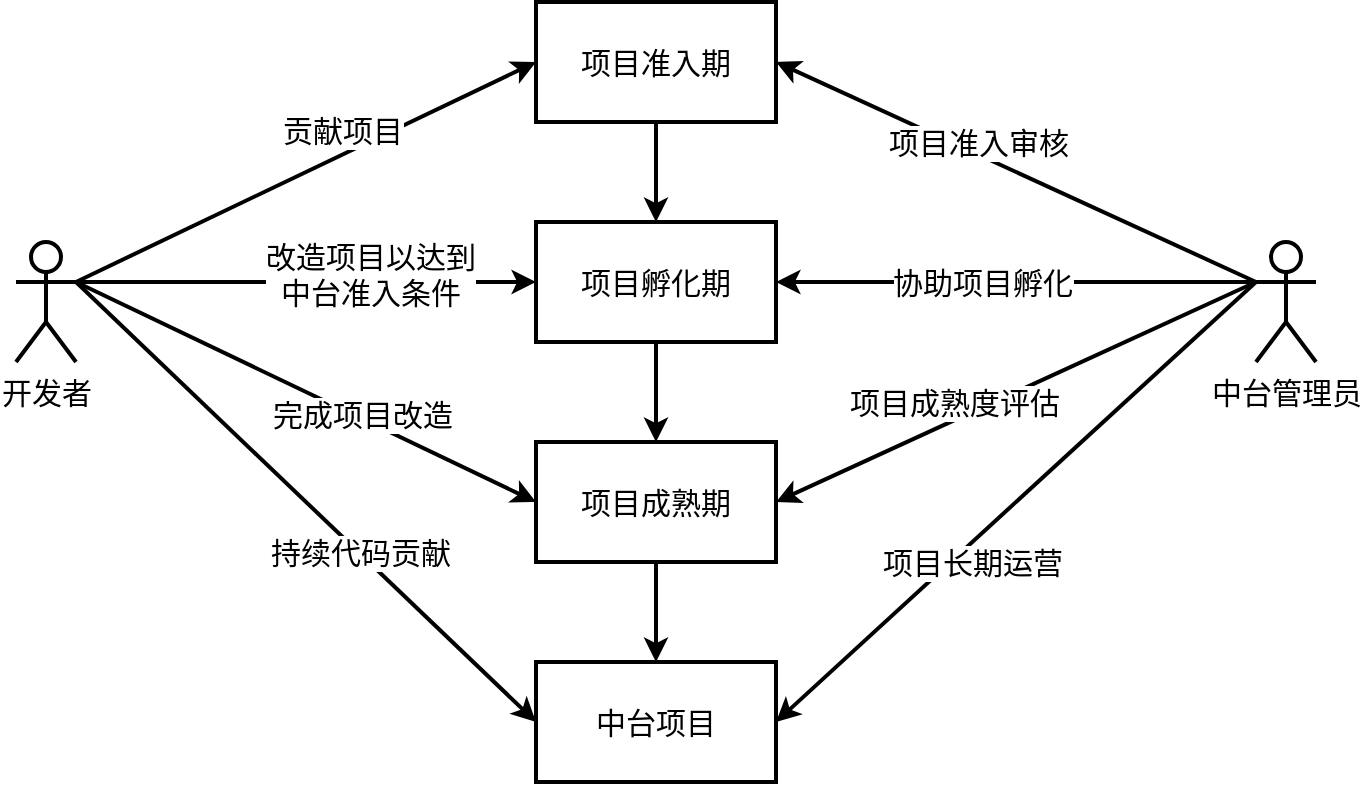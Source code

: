 <mxfile version="13.11.0" type="github">
  <diagram id="Fmt4JYkOpMf6JTTpeLZk" name="Page-1">
    <mxGraphModel dx="782" dy="657" grid="1" gridSize="10" guides="1" tooltips="1" connect="1" arrows="1" fold="1" page="1" pageScale="1" pageWidth="827" pageHeight="1169" math="0" shadow="0">
      <root>
        <mxCell id="0" />
        <mxCell id="1" parent="0" />
        <mxCell id="IUOu6LaZ3xwI3mmke3Tm-26" style="rounded=0;orthogonalLoop=1;jettySize=auto;html=1;exitX=1;exitY=0.333;exitDx=0;exitDy=0;exitPerimeter=0;entryX=0;entryY=0.5;entryDx=0;entryDy=0;strokeWidth=2;fontSize=15;" edge="1" parent="1" source="IUOu6LaZ3xwI3mmke3Tm-16" target="IUOu6LaZ3xwI3mmke3Tm-18">
          <mxGeometry relative="1" as="geometry" />
        </mxCell>
        <mxCell id="IUOu6LaZ3xwI3mmke3Tm-27" value="贡献项目" style="edgeLabel;html=1;align=center;verticalAlign=middle;resizable=0;points=[];fontSize=15;" vertex="1" connectable="0" parent="IUOu6LaZ3xwI3mmke3Tm-26">
          <mxGeometry x="-0.347" relative="1" as="geometry">
            <mxPoint x="58.01" y="-40.73" as="offset" />
          </mxGeometry>
        </mxCell>
        <mxCell id="IUOu6LaZ3xwI3mmke3Tm-28" value="改造项目以达到&lt;br&gt;中台准入条件" style="edgeStyle=none;rounded=0;orthogonalLoop=1;jettySize=auto;html=1;exitX=1;exitY=0.333;exitDx=0;exitDy=0;exitPerimeter=0;entryX=0;entryY=0.5;entryDx=0;entryDy=0;strokeWidth=2;fontSize=15;" edge="1" parent="1" source="IUOu6LaZ3xwI3mmke3Tm-16" target="IUOu6LaZ3xwI3mmke3Tm-20">
          <mxGeometry x="0.274" y="4" relative="1" as="geometry">
            <mxPoint as="offset" />
          </mxGeometry>
        </mxCell>
        <mxCell id="IUOu6LaZ3xwI3mmke3Tm-29" style="edgeStyle=none;rounded=0;orthogonalLoop=1;jettySize=auto;html=1;exitX=1;exitY=0.333;exitDx=0;exitDy=0;exitPerimeter=0;entryX=0;entryY=0.5;entryDx=0;entryDy=0;strokeWidth=2;fontSize=15;" edge="1" parent="1" source="IUOu6LaZ3xwI3mmke3Tm-16" target="IUOu6LaZ3xwI3mmke3Tm-21">
          <mxGeometry relative="1" as="geometry" />
        </mxCell>
        <mxCell id="IUOu6LaZ3xwI3mmke3Tm-30" value="完成项目改造" style="edgeLabel;html=1;align=center;verticalAlign=middle;resizable=0;points=[];fontSize=15;" vertex="1" connectable="0" parent="IUOu6LaZ3xwI3mmke3Tm-29">
          <mxGeometry x="0.23" y="2" relative="1" as="geometry">
            <mxPoint as="offset" />
          </mxGeometry>
        </mxCell>
        <mxCell id="IUOu6LaZ3xwI3mmke3Tm-31" style="edgeStyle=none;rounded=0;orthogonalLoop=1;jettySize=auto;html=1;exitX=1;exitY=0.333;exitDx=0;exitDy=0;exitPerimeter=0;entryX=0;entryY=0.5;entryDx=0;entryDy=0;strokeWidth=2;fontSize=15;" edge="1" parent="1" source="IUOu6LaZ3xwI3mmke3Tm-16" target="IUOu6LaZ3xwI3mmke3Tm-23">
          <mxGeometry relative="1" as="geometry" />
        </mxCell>
        <mxCell id="IUOu6LaZ3xwI3mmke3Tm-41" value="持续代码贡献" style="edgeLabel;html=1;align=center;verticalAlign=middle;resizable=0;points=[];fontSize=15;" vertex="1" connectable="0" parent="IUOu6LaZ3xwI3mmke3Tm-31">
          <mxGeometry x="0.227" relative="1" as="geometry">
            <mxPoint as="offset" />
          </mxGeometry>
        </mxCell>
        <mxCell id="IUOu6LaZ3xwI3mmke3Tm-16" value="开发者" style="shape=umlActor;verticalLabelPosition=bottom;verticalAlign=top;html=1;outlineConnect=0;strokeWidth=2;fontSize=15;" vertex="1" parent="1">
          <mxGeometry x="70" y="180" width="30" height="60" as="geometry" />
        </mxCell>
        <mxCell id="IUOu6LaZ3xwI3mmke3Tm-34" style="edgeStyle=none;rounded=0;orthogonalLoop=1;jettySize=auto;html=1;exitX=0;exitY=0.333;exitDx=0;exitDy=0;exitPerimeter=0;entryX=1;entryY=0.5;entryDx=0;entryDy=0;strokeWidth=2;fontSize=15;" edge="1" parent="1" source="IUOu6LaZ3xwI3mmke3Tm-17" target="IUOu6LaZ3xwI3mmke3Tm-18">
          <mxGeometry relative="1" as="geometry" />
        </mxCell>
        <mxCell id="IUOu6LaZ3xwI3mmke3Tm-35" value="项目准入审核" style="edgeLabel;html=1;align=center;verticalAlign=middle;resizable=0;points=[];fontSize=15;" vertex="1" connectable="0" parent="IUOu6LaZ3xwI3mmke3Tm-34">
          <mxGeometry x="0.218" relative="1" as="geometry">
            <mxPoint x="7.56" y="-3.18" as="offset" />
          </mxGeometry>
        </mxCell>
        <mxCell id="IUOu6LaZ3xwI3mmke3Tm-36" value="协助项目孵化" style="edgeStyle=none;rounded=0;orthogonalLoop=1;jettySize=auto;html=1;entryX=1;entryY=0.5;entryDx=0;entryDy=0;strokeWidth=2;fontSize=15;exitX=0;exitY=0.333;exitDx=0;exitDy=0;exitPerimeter=0;" edge="1" parent="1" source="IUOu6LaZ3xwI3mmke3Tm-17" target="IUOu6LaZ3xwI3mmke3Tm-20">
          <mxGeometry x="0.143" relative="1" as="geometry">
            <mxPoint x="660" y="200" as="sourcePoint" />
            <mxPoint as="offset" />
          </mxGeometry>
        </mxCell>
        <mxCell id="IUOu6LaZ3xwI3mmke3Tm-37" style="edgeStyle=none;rounded=0;orthogonalLoop=1;jettySize=auto;html=1;exitX=0;exitY=0.333;exitDx=0;exitDy=0;exitPerimeter=0;entryX=1;entryY=0.5;entryDx=0;entryDy=0;strokeWidth=2;fontSize=15;" edge="1" parent="1" source="IUOu6LaZ3xwI3mmke3Tm-17" target="IUOu6LaZ3xwI3mmke3Tm-21">
          <mxGeometry relative="1" as="geometry" />
        </mxCell>
        <mxCell id="IUOu6LaZ3xwI3mmke3Tm-38" value="项目成熟度评估" style="edgeLabel;html=1;align=center;verticalAlign=middle;resizable=0;points=[];fontSize=15;" vertex="1" connectable="0" parent="IUOu6LaZ3xwI3mmke3Tm-37">
          <mxGeometry x="0.423" y="1" relative="1" as="geometry">
            <mxPoint x="19.24" y="-19.3" as="offset" />
          </mxGeometry>
        </mxCell>
        <mxCell id="IUOu6LaZ3xwI3mmke3Tm-39" style="edgeStyle=none;rounded=0;orthogonalLoop=1;jettySize=auto;html=1;exitX=0;exitY=0.333;exitDx=0;exitDy=0;exitPerimeter=0;entryX=1;entryY=0.5;entryDx=0;entryDy=0;strokeWidth=2;fontSize=15;" edge="1" parent="1" source="IUOu6LaZ3xwI3mmke3Tm-17" target="IUOu6LaZ3xwI3mmke3Tm-23">
          <mxGeometry relative="1" as="geometry" />
        </mxCell>
        <mxCell id="IUOu6LaZ3xwI3mmke3Tm-40" value="项目长期运营" style="edgeLabel;html=1;align=center;verticalAlign=middle;resizable=0;points=[];fontSize=15;" vertex="1" connectable="0" parent="IUOu6LaZ3xwI3mmke3Tm-39">
          <mxGeometry x="0.516" y="2" relative="1" as="geometry">
            <mxPoint x="38.05" y="-28.48" as="offset" />
          </mxGeometry>
        </mxCell>
        <mxCell id="IUOu6LaZ3xwI3mmke3Tm-17" value="中台管理员" style="shape=umlActor;verticalLabelPosition=bottom;verticalAlign=top;html=1;outlineConnect=0;strokeWidth=2;fontSize=15;" vertex="1" parent="1">
          <mxGeometry x="690" y="180" width="30" height="60" as="geometry" />
        </mxCell>
        <mxCell id="IUOu6LaZ3xwI3mmke3Tm-19" style="edgeStyle=orthogonalEdgeStyle;rounded=0;orthogonalLoop=1;jettySize=auto;html=1;exitX=0.5;exitY=1;exitDx=0;exitDy=0;strokeWidth=2;fontSize=15;entryX=0.5;entryY=0;entryDx=0;entryDy=0;" edge="1" parent="1" source="IUOu6LaZ3xwI3mmke3Tm-18" target="IUOu6LaZ3xwI3mmke3Tm-20">
          <mxGeometry relative="1" as="geometry">
            <mxPoint x="390" y="190" as="targetPoint" />
          </mxGeometry>
        </mxCell>
        <mxCell id="IUOu6LaZ3xwI3mmke3Tm-18" value="项目准入期" style="rounded=0;whiteSpace=wrap;html=1;strokeWidth=2;fontSize=15;" vertex="1" parent="1">
          <mxGeometry x="330" y="60" width="120" height="60" as="geometry" />
        </mxCell>
        <mxCell id="IUOu6LaZ3xwI3mmke3Tm-22" style="edgeStyle=orthogonalEdgeStyle;rounded=0;orthogonalLoop=1;jettySize=auto;html=1;exitX=0.5;exitY=1;exitDx=0;exitDy=0;entryX=0.5;entryY=0;entryDx=0;entryDy=0;strokeWidth=2;fontSize=15;" edge="1" parent="1" source="IUOu6LaZ3xwI3mmke3Tm-20" target="IUOu6LaZ3xwI3mmke3Tm-21">
          <mxGeometry relative="1" as="geometry" />
        </mxCell>
        <mxCell id="IUOu6LaZ3xwI3mmke3Tm-20" value="项目孵化期" style="rounded=0;whiteSpace=wrap;html=1;strokeWidth=2;fontSize=15;" vertex="1" parent="1">
          <mxGeometry x="330" y="170" width="120" height="60" as="geometry" />
        </mxCell>
        <mxCell id="IUOu6LaZ3xwI3mmke3Tm-24" style="edgeStyle=orthogonalEdgeStyle;rounded=0;orthogonalLoop=1;jettySize=auto;html=1;exitX=0.5;exitY=1;exitDx=0;exitDy=0;entryX=0.5;entryY=0;entryDx=0;entryDy=0;strokeWidth=2;fontSize=15;" edge="1" parent="1" source="IUOu6LaZ3xwI3mmke3Tm-21" target="IUOu6LaZ3xwI3mmke3Tm-23">
          <mxGeometry relative="1" as="geometry" />
        </mxCell>
        <mxCell id="IUOu6LaZ3xwI3mmke3Tm-21" value="项目成熟期" style="rounded=0;whiteSpace=wrap;html=1;strokeWidth=2;fontSize=15;" vertex="1" parent="1">
          <mxGeometry x="330" y="280" width="120" height="60" as="geometry" />
        </mxCell>
        <mxCell id="IUOu6LaZ3xwI3mmke3Tm-23" value="中台项目" style="rounded=0;whiteSpace=wrap;html=1;strokeWidth=2;fontSize=15;" vertex="1" parent="1">
          <mxGeometry x="330" y="390" width="120" height="60" as="geometry" />
        </mxCell>
      </root>
    </mxGraphModel>
  </diagram>
</mxfile>
